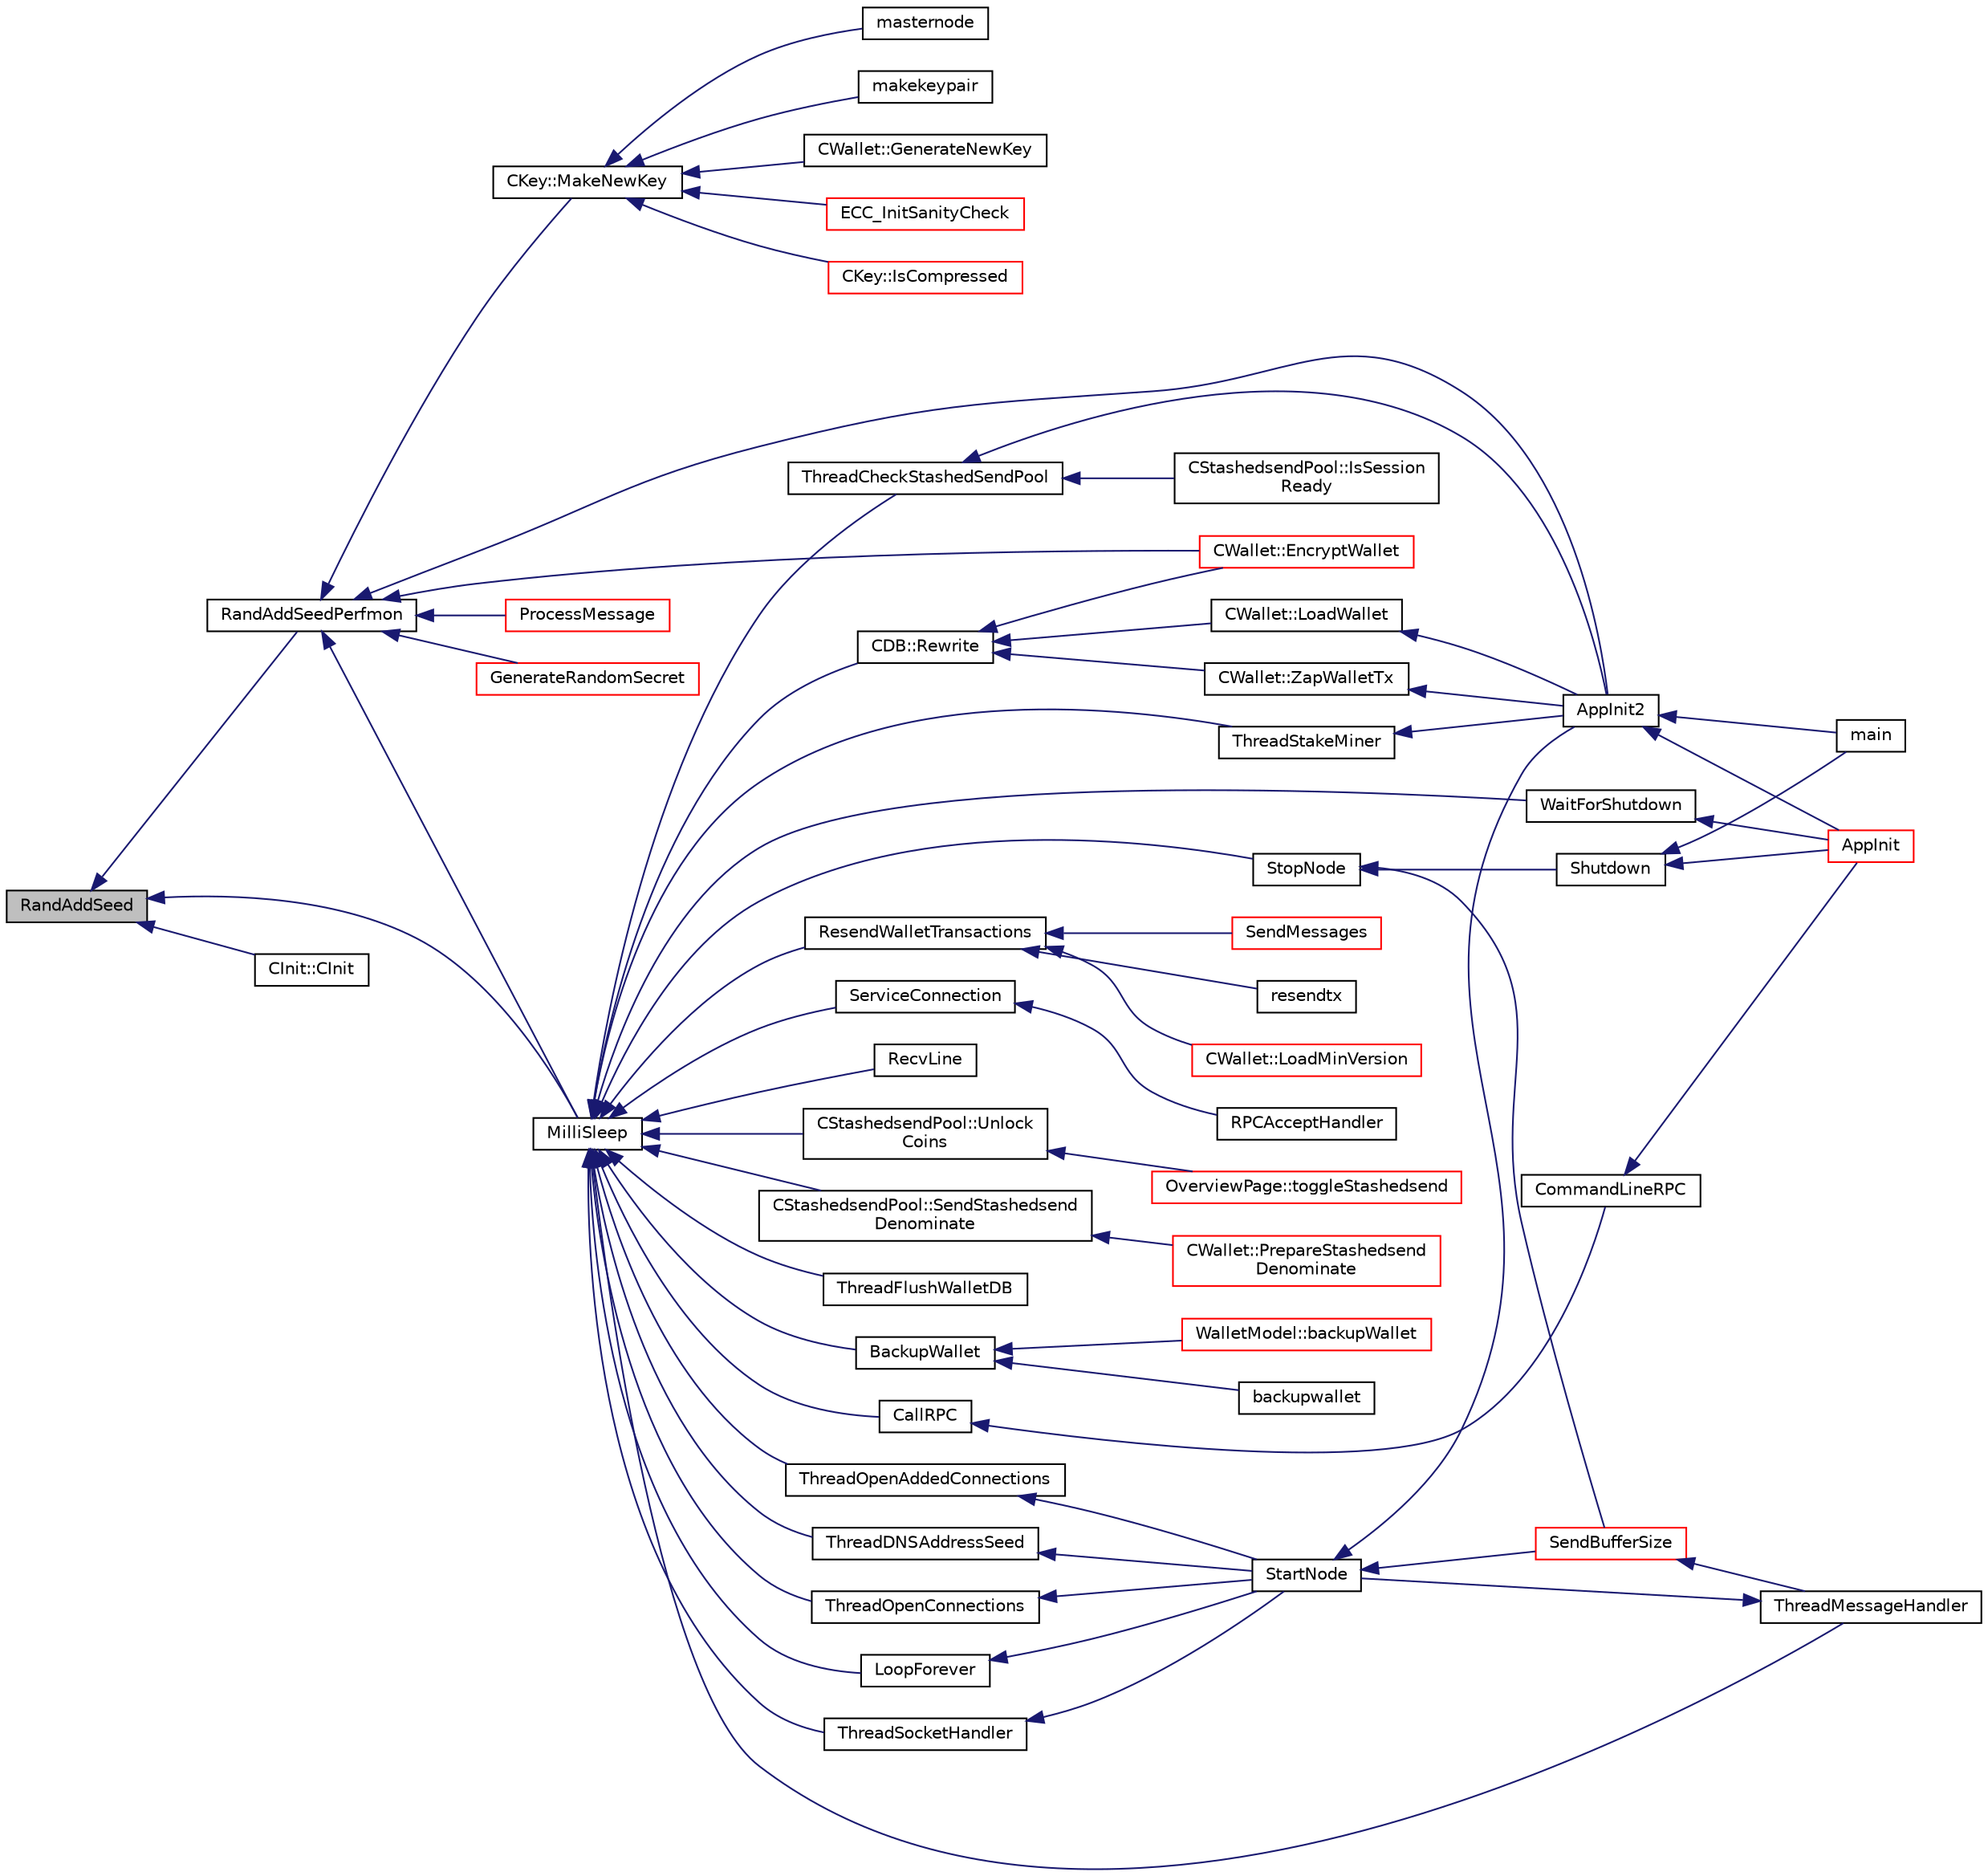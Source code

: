 digraph "RandAddSeed"
{
  edge [fontname="Helvetica",fontsize="10",labelfontname="Helvetica",labelfontsize="10"];
  node [fontname="Helvetica",fontsize="10",shape=record];
  rankdir="LR";
  Node6257 [label="RandAddSeed",height=0.2,width=0.4,color="black", fillcolor="grey75", style="filled", fontcolor="black"];
  Node6257 -> Node6258 [dir="back",color="midnightblue",fontsize="10",style="solid",fontname="Helvetica"];
  Node6258 [label="MilliSleep",height=0.2,width=0.4,color="black", fillcolor="white", style="filled",URL="$d8/d3c/util_8h.html#ac635182d3e845eda4af4fa5ab31609da"];
  Node6258 -> Node6259 [dir="back",color="midnightblue",fontsize="10",style="solid",fontname="Helvetica"];
  Node6259 [label="CDB::Rewrite",height=0.2,width=0.4,color="black", fillcolor="white", style="filled",URL="$d1/d2e/class_c_d_b.html#acfb8a373edb9c4cfab780fb7578b277e"];
  Node6259 -> Node6260 [dir="back",color="midnightblue",fontsize="10",style="solid",fontname="Helvetica"];
  Node6260 [label="CWallet::EncryptWallet",height=0.2,width=0.4,color="red", fillcolor="white", style="filled",URL="$d2/de5/class_c_wallet.html#ab34fe5bf771619dcbe22a65f013e5469"];
  Node6259 -> Node6264 [dir="back",color="midnightblue",fontsize="10",style="solid",fontname="Helvetica"];
  Node6264 [label="CWallet::LoadWallet",height=0.2,width=0.4,color="black", fillcolor="white", style="filled",URL="$d2/de5/class_c_wallet.html#a5d7b244b8ed0cbe24233ee0b6ca3cae0"];
  Node6264 -> Node6265 [dir="back",color="midnightblue",fontsize="10",style="solid",fontname="Helvetica"];
  Node6265 [label="AppInit2",height=0.2,width=0.4,color="black", fillcolor="white", style="filled",URL="$d8/dc0/init_8h.html#a1a4c1bfbf6ba1db77e988b89b9cadfd3",tooltip="Initialize ion. "];
  Node6265 -> Node6266 [dir="back",color="midnightblue",fontsize="10",style="solid",fontname="Helvetica"];
  Node6266 [label="AppInit",height=0.2,width=0.4,color="red", fillcolor="white", style="filled",URL="$d4/d35/iond_8cpp.html#ac59316b767e6984e1285f0531275286b"];
  Node6265 -> Node6268 [dir="back",color="midnightblue",fontsize="10",style="solid",fontname="Helvetica"];
  Node6268 [label="main",height=0.2,width=0.4,color="black", fillcolor="white", style="filled",URL="$d5/d2d/ion_8cpp.html#a0ddf1224851353fc92bfbff6f499fa97"];
  Node6259 -> Node6269 [dir="back",color="midnightblue",fontsize="10",style="solid",fontname="Helvetica"];
  Node6269 [label="CWallet::ZapWalletTx",height=0.2,width=0.4,color="black", fillcolor="white", style="filled",URL="$d2/de5/class_c_wallet.html#a990b51be353f28ed9f0e3b8d192b874f"];
  Node6269 -> Node6265 [dir="back",color="midnightblue",fontsize="10",style="solid",fontname="Helvetica"];
  Node6258 -> Node6270 [dir="back",color="midnightblue",fontsize="10",style="solid",fontname="Helvetica"];
  Node6270 [label="WaitForShutdown",height=0.2,width=0.4,color="black", fillcolor="white", style="filled",URL="$d4/d35/iond_8cpp.html#a6435fba5a749975164947d0d771223ab"];
  Node6270 -> Node6266 [dir="back",color="midnightblue",fontsize="10",style="solid",fontname="Helvetica"];
  Node6258 -> Node6271 [dir="back",color="midnightblue",fontsize="10",style="solid",fontname="Helvetica"];
  Node6271 [label="ResendWalletTransactions",height=0.2,width=0.4,color="black", fillcolor="white", style="filled",URL="$d4/dbf/main_8h.html#aa8d5c228e24266e3dca5858adae31800",tooltip="Ask wallets to resend their transactions. "];
  Node6271 -> Node6272 [dir="back",color="midnightblue",fontsize="10",style="solid",fontname="Helvetica"];
  Node6272 [label="SendMessages",height=0.2,width=0.4,color="red", fillcolor="white", style="filled",URL="$d4/dbf/main_8h.html#a711a5bdb30c9c9bbdc83011b1cbbe2f3"];
  Node6271 -> Node6276 [dir="back",color="midnightblue",fontsize="10",style="solid",fontname="Helvetica"];
  Node6276 [label="resendtx",height=0.2,width=0.4,color="black", fillcolor="white", style="filled",URL="$df/d1d/rpcwallet_8cpp.html#a8f5f5ea7520a9c1b4400a19df8572226"];
  Node6271 -> Node6277 [dir="back",color="midnightblue",fontsize="10",style="solid",fontname="Helvetica"];
  Node6277 [label="CWallet::LoadMinVersion",height=0.2,width=0.4,color="red", fillcolor="white", style="filled",URL="$d2/de5/class_c_wallet.html#a88317da8dab80135b8db73e945e15b60"];
  Node6258 -> Node6280 [dir="back",color="midnightblue",fontsize="10",style="solid",fontname="Helvetica"];
  Node6280 [label="ThreadStakeMiner",height=0.2,width=0.4,color="black", fillcolor="white", style="filled",URL="$d6/de3/miner_8cpp.html#a31faece5ef0e403969b3d3debd79b352"];
  Node6280 -> Node6265 [dir="back",color="midnightblue",fontsize="10",style="solid",fontname="Helvetica"];
  Node6258 -> Node6281 [dir="back",color="midnightblue",fontsize="10",style="solid",fontname="Helvetica"];
  Node6281 [label="RecvLine",height=0.2,width=0.4,color="black", fillcolor="white", style="filled",URL="$dd/d84/net_8cpp.html#a1974b789f25e8ac412052f627488e0ad"];
  Node6258 -> Node6282 [dir="back",color="midnightblue",fontsize="10",style="solid",fontname="Helvetica"];
  Node6282 [label="ThreadSocketHandler",height=0.2,width=0.4,color="black", fillcolor="white", style="filled",URL="$dd/d84/net_8cpp.html#aa1111c12121e039bbd8eedb556e4514a"];
  Node6282 -> Node6283 [dir="back",color="midnightblue",fontsize="10",style="solid",fontname="Helvetica"];
  Node6283 [label="StartNode",height=0.2,width=0.4,color="black", fillcolor="white", style="filled",URL="$d7/d97/net_8h.html#a9396d8054e8f74959e9391871aaddde0"];
  Node6283 -> Node6265 [dir="back",color="midnightblue",fontsize="10",style="solid",fontname="Helvetica"];
  Node6283 -> Node6284 [dir="back",color="midnightblue",fontsize="10",style="solid",fontname="Helvetica"];
  Node6284 [label="SendBufferSize",height=0.2,width=0.4,color="red", fillcolor="white", style="filled",URL="$d7/d97/net_8h.html#a13f289d6233bd32b78a38793f76bdccb"];
  Node6284 -> Node6294 [dir="back",color="midnightblue",fontsize="10",style="solid",fontname="Helvetica"];
  Node6294 [label="ThreadMessageHandler",height=0.2,width=0.4,color="black", fillcolor="white", style="filled",URL="$dd/d84/net_8cpp.html#a379b0d3521bdd62ac296f219d70c4e30"];
  Node6294 -> Node6283 [dir="back",color="midnightblue",fontsize="10",style="solid",fontname="Helvetica"];
  Node6258 -> Node6296 [dir="back",color="midnightblue",fontsize="10",style="solid",fontname="Helvetica"];
  Node6296 [label="ThreadDNSAddressSeed",height=0.2,width=0.4,color="black", fillcolor="white", style="filled",URL="$dd/d84/net_8cpp.html#ab2d8883b5524ec7b80d3b9535e73a3ed"];
  Node6296 -> Node6283 [dir="back",color="midnightblue",fontsize="10",style="solid",fontname="Helvetica"];
  Node6258 -> Node6297 [dir="back",color="midnightblue",fontsize="10",style="solid",fontname="Helvetica"];
  Node6297 [label="ThreadOpenConnections",height=0.2,width=0.4,color="black", fillcolor="white", style="filled",URL="$dd/d84/net_8cpp.html#a3b4720330e61127963a43df26b80f804"];
  Node6297 -> Node6283 [dir="back",color="midnightblue",fontsize="10",style="solid",fontname="Helvetica"];
  Node6258 -> Node6298 [dir="back",color="midnightblue",fontsize="10",style="solid",fontname="Helvetica"];
  Node6298 [label="ThreadOpenAddedConnections",height=0.2,width=0.4,color="black", fillcolor="white", style="filled",URL="$dd/d84/net_8cpp.html#a2d1ca95557ae336582b886a251e7fe94"];
  Node6298 -> Node6283 [dir="back",color="midnightblue",fontsize="10",style="solid",fontname="Helvetica"];
  Node6258 -> Node6294 [dir="back",color="midnightblue",fontsize="10",style="solid",fontname="Helvetica"];
  Node6258 -> Node6299 [dir="back",color="midnightblue",fontsize="10",style="solid",fontname="Helvetica"];
  Node6299 [label="StopNode",height=0.2,width=0.4,color="black", fillcolor="white", style="filled",URL="$d7/d97/net_8h.html#ac9110488f45c160d58f3c7ab7197bcea"];
  Node6299 -> Node6275 [dir="back",color="midnightblue",fontsize="10",style="solid",fontname="Helvetica"];
  Node6275 [label="Shutdown",height=0.2,width=0.4,color="black", fillcolor="white", style="filled",URL="$d8/dc0/init_8h.html#ac5f038c2b480cf9ef5e19e3eba8dbaf9"];
  Node6275 -> Node6266 [dir="back",color="midnightblue",fontsize="10",style="solid",fontname="Helvetica"];
  Node6275 -> Node6268 [dir="back",color="midnightblue",fontsize="10",style="solid",fontname="Helvetica"];
  Node6299 -> Node6284 [dir="back",color="midnightblue",fontsize="10",style="solid",fontname="Helvetica"];
  Node6258 -> Node6300 [dir="back",color="midnightblue",fontsize="10",style="solid",fontname="Helvetica"];
  Node6300 [label="CallRPC",height=0.2,width=0.4,color="black", fillcolor="white", style="filled",URL="$dd/d9e/rpcclient_8cpp.html#ae0b4394f271db49671cf894dbe94c484"];
  Node6300 -> Node6301 [dir="back",color="midnightblue",fontsize="10",style="solid",fontname="Helvetica"];
  Node6301 [label="CommandLineRPC",height=0.2,width=0.4,color="black", fillcolor="white", style="filled",URL="$d6/d59/rpcclient_8h.html#a4ee23259648a971c9c05aeff8b545a6d"];
  Node6301 -> Node6266 [dir="back",color="midnightblue",fontsize="10",style="solid",fontname="Helvetica"];
  Node6258 -> Node6302 [dir="back",color="midnightblue",fontsize="10",style="solid",fontname="Helvetica"];
  Node6302 [label="ServiceConnection",height=0.2,width=0.4,color="black", fillcolor="white", style="filled",URL="$d6/d76/rpcserver_8cpp.html#adda5af922ba2f27c9f6219394d3c4f4c"];
  Node6302 -> Node6303 [dir="back",color="midnightblue",fontsize="10",style="solid",fontname="Helvetica"];
  Node6303 [label="RPCAcceptHandler",height=0.2,width=0.4,color="black", fillcolor="white", style="filled",URL="$d6/d76/rpcserver_8cpp.html#a1e6c8e04570f3b8f8a9fc49c2550f18c",tooltip="Accept and handle incoming connection. "];
  Node6258 -> Node6304 [dir="back",color="midnightblue",fontsize="10",style="solid",fontname="Helvetica"];
  Node6304 [label="LoopForever",height=0.2,width=0.4,color="black", fillcolor="white", style="filled",URL="$d8/d3c/util_8h.html#ac6be85b683de5d9b41dc3046e50d6acd"];
  Node6304 -> Node6283 [dir="back",color="midnightblue",fontsize="10",style="solid",fontname="Helvetica"];
  Node6258 -> Node6305 [dir="back",color="midnightblue",fontsize="10",style="solid",fontname="Helvetica"];
  Node6305 [label="CStashedsendPool::Unlock\lCoins",height=0.2,width=0.4,color="black", fillcolor="white", style="filled",URL="$dd/d8a/class_c_stashedsend_pool.html#a5d4ac746830c08bbb249d34c165d1019"];
  Node6305 -> Node6306 [dir="back",color="midnightblue",fontsize="10",style="solid",fontname="Helvetica"];
  Node6306 [label="OverviewPage::toggleStashedsend",height=0.2,width=0.4,color="red", fillcolor="white", style="filled",URL="$d1/d91/class_overview_page.html#acb7a4378759f4f28ff69511839eece57"];
  Node6258 -> Node6309 [dir="back",color="midnightblue",fontsize="10",style="solid",fontname="Helvetica"];
  Node6309 [label="CStashedsendPool::SendStashedsend\lDenominate",height=0.2,width=0.4,color="black", fillcolor="white", style="filled",URL="$dd/d8a/class_c_stashedsend_pool.html#a6a94b951db9f47197abf79e141e8de1a",tooltip="As a client, send a transaction to a Masternode to start the denomination process. "];
  Node6309 -> Node6310 [dir="back",color="midnightblue",fontsize="10",style="solid",fontname="Helvetica"];
  Node6310 [label="CWallet::PrepareStashedsend\lDenominate",height=0.2,width=0.4,color="red", fillcolor="white", style="filled",URL="$d2/de5/class_c_wallet.html#ae7ce44a23e6cb716ea05783c04de197e"];
  Node6258 -> Node6312 [dir="back",color="midnightblue",fontsize="10",style="solid",fontname="Helvetica"];
  Node6312 [label="ThreadCheckStashedSendPool",height=0.2,width=0.4,color="black", fillcolor="white", style="filled",URL="$d9/dbc/stashedsend_8h.html#ab583ddc86effded8432ea5387f77d883"];
  Node6312 -> Node6265 [dir="back",color="midnightblue",fontsize="10",style="solid",fontname="Helvetica"];
  Node6312 -> Node6313 [dir="back",color="midnightblue",fontsize="10",style="solid",fontname="Helvetica"];
  Node6313 [label="CStashedsendPool::IsSession\lReady",height=0.2,width=0.4,color="black", fillcolor="white", style="filled",URL="$dd/d8a/class_c_stashedsend_pool.html#acb903e97bacd0ecf2f1c3c0d82e6641c",tooltip="Do we have enough users to take entries? "];
  Node6258 -> Node6314 [dir="back",color="midnightblue",fontsize="10",style="solid",fontname="Helvetica"];
  Node6314 [label="ThreadFlushWalletDB",height=0.2,width=0.4,color="black", fillcolor="white", style="filled",URL="$dc/d75/walletdb_8cpp.html#a571e13707ba159c7c047875764ae5e2b"];
  Node6258 -> Node6315 [dir="back",color="midnightblue",fontsize="10",style="solid",fontname="Helvetica"];
  Node6315 [label="BackupWallet",height=0.2,width=0.4,color="black", fillcolor="white", style="filled",URL="$dc/d75/walletdb_8cpp.html#a273c3692765c732c5f724cec93e6b62f"];
  Node6315 -> Node6316 [dir="back",color="midnightblue",fontsize="10",style="solid",fontname="Helvetica"];
  Node6316 [label="WalletModel::backupWallet",height=0.2,width=0.4,color="red", fillcolor="white", style="filled",URL="$d4/d27/class_wallet_model.html#aa316c19ef41f26ea89f194ab253d3206"];
  Node6315 -> Node6320 [dir="back",color="midnightblue",fontsize="10",style="solid",fontname="Helvetica"];
  Node6320 [label="backupwallet",height=0.2,width=0.4,color="black", fillcolor="white", style="filled",URL="$df/d1d/rpcwallet_8cpp.html#a7813bcc93d80c6c4ad0ae846f80cff3e"];
  Node6257 -> Node6321 [dir="back",color="midnightblue",fontsize="10",style="solid",fontname="Helvetica"];
  Node6321 [label="CInit::CInit",height=0.2,width=0.4,color="black", fillcolor="white", style="filled",URL="$d4/d1c/class_c_init.html#a4be18861132e828f5f0101880d04b706"];
  Node6257 -> Node6322 [dir="back",color="midnightblue",fontsize="10",style="solid",fontname="Helvetica"];
  Node6322 [label="RandAddSeedPerfmon",height=0.2,width=0.4,color="black", fillcolor="white", style="filled",URL="$d8/d3c/util_8h.html#a786af12a87491f8dc24351d93b9833b6"];
  Node6322 -> Node6265 [dir="back",color="midnightblue",fontsize="10",style="solid",fontname="Helvetica"];
  Node6322 -> Node6323 [dir="back",color="midnightblue",fontsize="10",style="solid",fontname="Helvetica"];
  Node6323 [label="CKey::MakeNewKey",height=0.2,width=0.4,color="black", fillcolor="white", style="filled",URL="$d2/d63/class_c_key.html#a9d12ed9d297e4286250fd7ea6b59e1a5"];
  Node6323 -> Node6324 [dir="back",color="midnightblue",fontsize="10",style="solid",fontname="Helvetica"];
  Node6324 [label="ECC_InitSanityCheck",height=0.2,width=0.4,color="red", fillcolor="white", style="filled",URL="$de/de5/key_8h.html#a55cc40f04bf887c1000667caccb0684a",tooltip="Check that required EC support is available at runtime. "];
  Node6323 -> Node6326 [dir="back",color="midnightblue",fontsize="10",style="solid",fontname="Helvetica"];
  Node6326 [label="CKey::IsCompressed",height=0.2,width=0.4,color="red", fillcolor="white", style="filled",URL="$d2/d63/class_c_key.html#a96b017433a65335775cf3807d73f85ce"];
  Node6323 -> Node6293 [dir="back",color="midnightblue",fontsize="10",style="solid",fontname="Helvetica"];
  Node6293 [label="masternode",height=0.2,width=0.4,color="black", fillcolor="white", style="filled",URL="$d5/d6b/rpcstashedsend_8cpp.html#a30609e443aeb47c29ed0878d16b1b5e1"];
  Node6323 -> Node6328 [dir="back",color="midnightblue",fontsize="10",style="solid",fontname="Helvetica"];
  Node6328 [label="makekeypair",height=0.2,width=0.4,color="black", fillcolor="white", style="filled",URL="$df/d1d/rpcwallet_8cpp.html#a99fe5f539a487e6da84f74ac47ae5ba6"];
  Node6323 -> Node6329 [dir="back",color="midnightblue",fontsize="10",style="solid",fontname="Helvetica"];
  Node6329 [label="CWallet::GenerateNewKey",height=0.2,width=0.4,color="black", fillcolor="white", style="filled",URL="$d2/de5/class_c_wallet.html#a061fe7f54f80ec40f856b3e6365c2f4a"];
  Node6322 -> Node6286 [dir="back",color="midnightblue",fontsize="10",style="solid",fontname="Helvetica"];
  Node6286 [label="ProcessMessage",height=0.2,width=0.4,color="red", fillcolor="white", style="filled",URL="$df/d0a/main_8cpp.html#a8ba92b1a4bce3c835e887a9073d17d8e"];
  Node6322 -> Node6258 [dir="back",color="midnightblue",fontsize="10",style="solid",fontname="Helvetica"];
  Node6322 -> Node6330 [dir="back",color="midnightblue",fontsize="10",style="solid",fontname="Helvetica"];
  Node6330 [label="GenerateRandomSecret",height=0.2,width=0.4,color="red", fillcolor="white", style="filled",URL="$d4/d43/stealth_8h.html#ab09bf0ded4faa17a866c79087b0b20a8"];
  Node6322 -> Node6260 [dir="back",color="midnightblue",fontsize="10",style="solid",fontname="Helvetica"];
}
